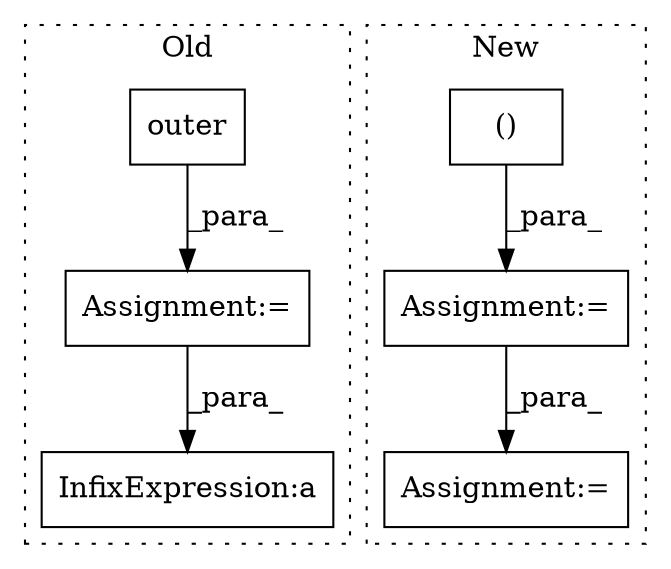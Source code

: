 digraph G {
subgraph cluster0 {
1 [label="outer" a="32" s="2059,2116" l="6,1" shape="box"];
3 [label="InfixExpression:a" a="27" s="2349" l="3" shape="box"];
6 [label="Assignment:=" a="7" s="2042" l="1" shape="box"];
label = "Old";
style="dotted";
}
subgraph cluster1 {
2 [label="()" a="106" s="964" l="64" shape="box"];
4 [label="Assignment:=" a="7" s="946" l="1" shape="box"];
5 [label="Assignment:=" a="7" s="1115" l="1" shape="box"];
label = "New";
style="dotted";
}
1 -> 6 [label="_para_"];
2 -> 4 [label="_para_"];
4 -> 5 [label="_para_"];
6 -> 3 [label="_para_"];
}